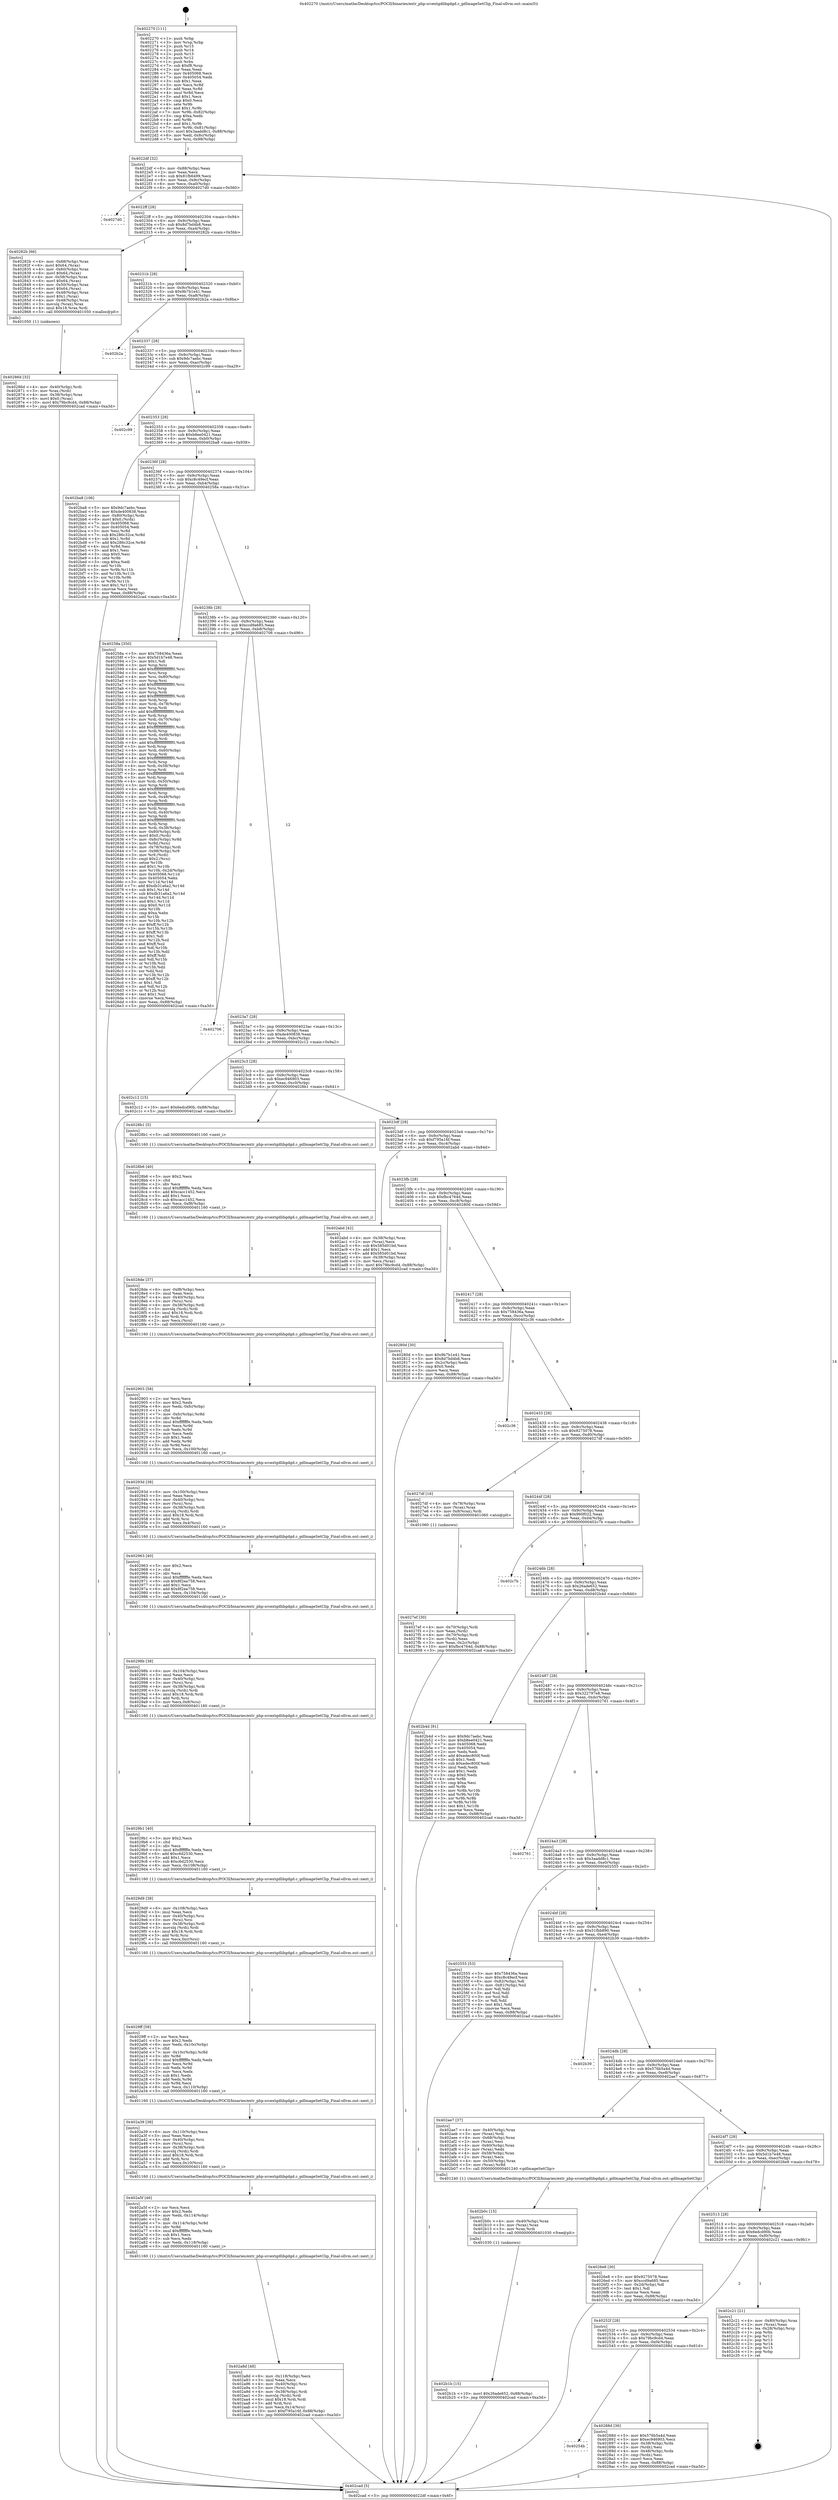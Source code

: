 digraph "0x402270" {
  label = "0x402270 (/mnt/c/Users/mathe/Desktop/tcc/POCII/binaries/extr_php-srcextgdlibgdgd.c_gdImageSetClip_Final-ollvm.out::main(0))"
  labelloc = "t"
  node[shape=record]

  Entry [label="",width=0.3,height=0.3,shape=circle,fillcolor=black,style=filled]
  "0x4022df" [label="{
     0x4022df [32]\l
     | [instrs]\l
     &nbsp;&nbsp;0x4022df \<+6\>: mov -0x88(%rbp),%eax\l
     &nbsp;&nbsp;0x4022e5 \<+2\>: mov %eax,%ecx\l
     &nbsp;&nbsp;0x4022e7 \<+6\>: sub $0x81fb6499,%ecx\l
     &nbsp;&nbsp;0x4022ed \<+6\>: mov %eax,-0x9c(%rbp)\l
     &nbsp;&nbsp;0x4022f3 \<+6\>: mov %ecx,-0xa0(%rbp)\l
     &nbsp;&nbsp;0x4022f9 \<+6\>: je 00000000004027d0 \<main+0x560\>\l
  }"]
  "0x4027d0" [label="{
     0x4027d0\l
  }", style=dashed]
  "0x4022ff" [label="{
     0x4022ff [28]\l
     | [instrs]\l
     &nbsp;&nbsp;0x4022ff \<+5\>: jmp 0000000000402304 \<main+0x94\>\l
     &nbsp;&nbsp;0x402304 \<+6\>: mov -0x9c(%rbp),%eax\l
     &nbsp;&nbsp;0x40230a \<+5\>: sub $0x8d7bd4b8,%eax\l
     &nbsp;&nbsp;0x40230f \<+6\>: mov %eax,-0xa4(%rbp)\l
     &nbsp;&nbsp;0x402315 \<+6\>: je 000000000040282b \<main+0x5bb\>\l
  }"]
  Exit [label="",width=0.3,height=0.3,shape=circle,fillcolor=black,style=filled,peripheries=2]
  "0x40282b" [label="{
     0x40282b [66]\l
     | [instrs]\l
     &nbsp;&nbsp;0x40282b \<+4\>: mov -0x68(%rbp),%rax\l
     &nbsp;&nbsp;0x40282f \<+6\>: movl $0x64,(%rax)\l
     &nbsp;&nbsp;0x402835 \<+4\>: mov -0x60(%rbp),%rax\l
     &nbsp;&nbsp;0x402839 \<+6\>: movl $0x64,(%rax)\l
     &nbsp;&nbsp;0x40283f \<+4\>: mov -0x58(%rbp),%rax\l
     &nbsp;&nbsp;0x402843 \<+6\>: movl $0x64,(%rax)\l
     &nbsp;&nbsp;0x402849 \<+4\>: mov -0x50(%rbp),%rax\l
     &nbsp;&nbsp;0x40284d \<+6\>: movl $0x64,(%rax)\l
     &nbsp;&nbsp;0x402853 \<+4\>: mov -0x48(%rbp),%rax\l
     &nbsp;&nbsp;0x402857 \<+6\>: movl $0x1,(%rax)\l
     &nbsp;&nbsp;0x40285d \<+4\>: mov -0x48(%rbp),%rax\l
     &nbsp;&nbsp;0x402861 \<+3\>: movslq (%rax),%rax\l
     &nbsp;&nbsp;0x402864 \<+4\>: imul $0x18,%rax,%rdi\l
     &nbsp;&nbsp;0x402868 \<+5\>: call 0000000000401050 \<malloc@plt\>\l
     | [calls]\l
     &nbsp;&nbsp;0x401050 \{1\} (unknown)\l
  }"]
  "0x40231b" [label="{
     0x40231b [28]\l
     | [instrs]\l
     &nbsp;&nbsp;0x40231b \<+5\>: jmp 0000000000402320 \<main+0xb0\>\l
     &nbsp;&nbsp;0x402320 \<+6\>: mov -0x9c(%rbp),%eax\l
     &nbsp;&nbsp;0x402326 \<+5\>: sub $0x9b7b1e41,%eax\l
     &nbsp;&nbsp;0x40232b \<+6\>: mov %eax,-0xa8(%rbp)\l
     &nbsp;&nbsp;0x402331 \<+6\>: je 0000000000402b2a \<main+0x8ba\>\l
  }"]
  "0x402b1b" [label="{
     0x402b1b [15]\l
     | [instrs]\l
     &nbsp;&nbsp;0x402b1b \<+10\>: movl $0x26ade652,-0x88(%rbp)\l
     &nbsp;&nbsp;0x402b25 \<+5\>: jmp 0000000000402cad \<main+0xa3d\>\l
  }"]
  "0x402b2a" [label="{
     0x402b2a\l
  }", style=dashed]
  "0x402337" [label="{
     0x402337 [28]\l
     | [instrs]\l
     &nbsp;&nbsp;0x402337 \<+5\>: jmp 000000000040233c \<main+0xcc\>\l
     &nbsp;&nbsp;0x40233c \<+6\>: mov -0x9c(%rbp),%eax\l
     &nbsp;&nbsp;0x402342 \<+5\>: sub $0x9dc7aebc,%eax\l
     &nbsp;&nbsp;0x402347 \<+6\>: mov %eax,-0xac(%rbp)\l
     &nbsp;&nbsp;0x40234d \<+6\>: je 0000000000402c99 \<main+0xa29\>\l
  }"]
  "0x402b0c" [label="{
     0x402b0c [15]\l
     | [instrs]\l
     &nbsp;&nbsp;0x402b0c \<+4\>: mov -0x40(%rbp),%rax\l
     &nbsp;&nbsp;0x402b10 \<+3\>: mov (%rax),%rax\l
     &nbsp;&nbsp;0x402b13 \<+3\>: mov %rax,%rdi\l
     &nbsp;&nbsp;0x402b16 \<+5\>: call 0000000000401030 \<free@plt\>\l
     | [calls]\l
     &nbsp;&nbsp;0x401030 \{1\} (unknown)\l
  }"]
  "0x402c99" [label="{
     0x402c99\l
  }", style=dashed]
  "0x402353" [label="{
     0x402353 [28]\l
     | [instrs]\l
     &nbsp;&nbsp;0x402353 \<+5\>: jmp 0000000000402358 \<main+0xe8\>\l
     &nbsp;&nbsp;0x402358 \<+6\>: mov -0x9c(%rbp),%eax\l
     &nbsp;&nbsp;0x40235e \<+5\>: sub $0xb8ee0421,%eax\l
     &nbsp;&nbsp;0x402363 \<+6\>: mov %eax,-0xb0(%rbp)\l
     &nbsp;&nbsp;0x402369 \<+6\>: je 0000000000402ba8 \<main+0x938\>\l
  }"]
  "0x402a8d" [label="{
     0x402a8d [48]\l
     | [instrs]\l
     &nbsp;&nbsp;0x402a8d \<+6\>: mov -0x118(%rbp),%ecx\l
     &nbsp;&nbsp;0x402a93 \<+3\>: imul %eax,%ecx\l
     &nbsp;&nbsp;0x402a96 \<+4\>: mov -0x40(%rbp),%rsi\l
     &nbsp;&nbsp;0x402a9a \<+3\>: mov (%rsi),%rsi\l
     &nbsp;&nbsp;0x402a9d \<+4\>: mov -0x38(%rbp),%rdi\l
     &nbsp;&nbsp;0x402aa1 \<+3\>: movslq (%rdi),%rdi\l
     &nbsp;&nbsp;0x402aa4 \<+4\>: imul $0x18,%rdi,%rdi\l
     &nbsp;&nbsp;0x402aa8 \<+3\>: add %rdi,%rsi\l
     &nbsp;&nbsp;0x402aab \<+3\>: mov %ecx,0x14(%rsi)\l
     &nbsp;&nbsp;0x402aae \<+10\>: movl $0xf795a16f,-0x88(%rbp)\l
     &nbsp;&nbsp;0x402ab8 \<+5\>: jmp 0000000000402cad \<main+0xa3d\>\l
  }"]
  "0x402ba8" [label="{
     0x402ba8 [106]\l
     | [instrs]\l
     &nbsp;&nbsp;0x402ba8 \<+5\>: mov $0x9dc7aebc,%eax\l
     &nbsp;&nbsp;0x402bad \<+5\>: mov $0xde400838,%ecx\l
     &nbsp;&nbsp;0x402bb2 \<+4\>: mov -0x80(%rbp),%rdx\l
     &nbsp;&nbsp;0x402bb6 \<+6\>: movl $0x0,(%rdx)\l
     &nbsp;&nbsp;0x402bbc \<+7\>: mov 0x405068,%esi\l
     &nbsp;&nbsp;0x402bc3 \<+7\>: mov 0x405054,%edi\l
     &nbsp;&nbsp;0x402bca \<+3\>: mov %esi,%r8d\l
     &nbsp;&nbsp;0x402bcd \<+7\>: sub $0x286c32ce,%r8d\l
     &nbsp;&nbsp;0x402bd4 \<+4\>: sub $0x1,%r8d\l
     &nbsp;&nbsp;0x402bd8 \<+7\>: add $0x286c32ce,%r8d\l
     &nbsp;&nbsp;0x402bdf \<+4\>: imul %r8d,%esi\l
     &nbsp;&nbsp;0x402be3 \<+3\>: and $0x1,%esi\l
     &nbsp;&nbsp;0x402be6 \<+3\>: cmp $0x0,%esi\l
     &nbsp;&nbsp;0x402be9 \<+4\>: sete %r9b\l
     &nbsp;&nbsp;0x402bed \<+3\>: cmp $0xa,%edi\l
     &nbsp;&nbsp;0x402bf0 \<+4\>: setl %r10b\l
     &nbsp;&nbsp;0x402bf4 \<+3\>: mov %r9b,%r11b\l
     &nbsp;&nbsp;0x402bf7 \<+3\>: and %r10b,%r11b\l
     &nbsp;&nbsp;0x402bfa \<+3\>: xor %r10b,%r9b\l
     &nbsp;&nbsp;0x402bfd \<+3\>: or %r9b,%r11b\l
     &nbsp;&nbsp;0x402c00 \<+4\>: test $0x1,%r11b\l
     &nbsp;&nbsp;0x402c04 \<+3\>: cmovne %ecx,%eax\l
     &nbsp;&nbsp;0x402c07 \<+6\>: mov %eax,-0x88(%rbp)\l
     &nbsp;&nbsp;0x402c0d \<+5\>: jmp 0000000000402cad \<main+0xa3d\>\l
  }"]
  "0x40236f" [label="{
     0x40236f [28]\l
     | [instrs]\l
     &nbsp;&nbsp;0x40236f \<+5\>: jmp 0000000000402374 \<main+0x104\>\l
     &nbsp;&nbsp;0x402374 \<+6\>: mov -0x9c(%rbp),%eax\l
     &nbsp;&nbsp;0x40237a \<+5\>: sub $0xc8c49ecf,%eax\l
     &nbsp;&nbsp;0x40237f \<+6\>: mov %eax,-0xb4(%rbp)\l
     &nbsp;&nbsp;0x402385 \<+6\>: je 000000000040258a \<main+0x31a\>\l
  }"]
  "0x402a5f" [label="{
     0x402a5f [46]\l
     | [instrs]\l
     &nbsp;&nbsp;0x402a5f \<+2\>: xor %ecx,%ecx\l
     &nbsp;&nbsp;0x402a61 \<+5\>: mov $0x2,%edx\l
     &nbsp;&nbsp;0x402a66 \<+6\>: mov %edx,-0x114(%rbp)\l
     &nbsp;&nbsp;0x402a6c \<+1\>: cltd\l
     &nbsp;&nbsp;0x402a6d \<+7\>: mov -0x114(%rbp),%r8d\l
     &nbsp;&nbsp;0x402a74 \<+3\>: idiv %r8d\l
     &nbsp;&nbsp;0x402a77 \<+6\>: imul $0xfffffffe,%edx,%edx\l
     &nbsp;&nbsp;0x402a7d \<+3\>: sub $0x1,%ecx\l
     &nbsp;&nbsp;0x402a80 \<+2\>: sub %ecx,%edx\l
     &nbsp;&nbsp;0x402a82 \<+6\>: mov %edx,-0x118(%rbp)\l
     &nbsp;&nbsp;0x402a88 \<+5\>: call 0000000000401160 \<next_i\>\l
     | [calls]\l
     &nbsp;&nbsp;0x401160 \{1\} (/mnt/c/Users/mathe/Desktop/tcc/POCII/binaries/extr_php-srcextgdlibgdgd.c_gdImageSetClip_Final-ollvm.out::next_i)\l
  }"]
  "0x40258a" [label="{
     0x40258a [350]\l
     | [instrs]\l
     &nbsp;&nbsp;0x40258a \<+5\>: mov $0x758436a,%eax\l
     &nbsp;&nbsp;0x40258f \<+5\>: mov $0x5d1b7e48,%ecx\l
     &nbsp;&nbsp;0x402594 \<+2\>: mov $0x1,%dl\l
     &nbsp;&nbsp;0x402596 \<+3\>: mov %rsp,%rsi\l
     &nbsp;&nbsp;0x402599 \<+4\>: add $0xfffffffffffffff0,%rsi\l
     &nbsp;&nbsp;0x40259d \<+3\>: mov %rsi,%rsp\l
     &nbsp;&nbsp;0x4025a0 \<+4\>: mov %rsi,-0x80(%rbp)\l
     &nbsp;&nbsp;0x4025a4 \<+3\>: mov %rsp,%rsi\l
     &nbsp;&nbsp;0x4025a7 \<+4\>: add $0xfffffffffffffff0,%rsi\l
     &nbsp;&nbsp;0x4025ab \<+3\>: mov %rsi,%rsp\l
     &nbsp;&nbsp;0x4025ae \<+3\>: mov %rsp,%rdi\l
     &nbsp;&nbsp;0x4025b1 \<+4\>: add $0xfffffffffffffff0,%rdi\l
     &nbsp;&nbsp;0x4025b5 \<+3\>: mov %rdi,%rsp\l
     &nbsp;&nbsp;0x4025b8 \<+4\>: mov %rdi,-0x78(%rbp)\l
     &nbsp;&nbsp;0x4025bc \<+3\>: mov %rsp,%rdi\l
     &nbsp;&nbsp;0x4025bf \<+4\>: add $0xfffffffffffffff0,%rdi\l
     &nbsp;&nbsp;0x4025c3 \<+3\>: mov %rdi,%rsp\l
     &nbsp;&nbsp;0x4025c6 \<+4\>: mov %rdi,-0x70(%rbp)\l
     &nbsp;&nbsp;0x4025ca \<+3\>: mov %rsp,%rdi\l
     &nbsp;&nbsp;0x4025cd \<+4\>: add $0xfffffffffffffff0,%rdi\l
     &nbsp;&nbsp;0x4025d1 \<+3\>: mov %rdi,%rsp\l
     &nbsp;&nbsp;0x4025d4 \<+4\>: mov %rdi,-0x68(%rbp)\l
     &nbsp;&nbsp;0x4025d8 \<+3\>: mov %rsp,%rdi\l
     &nbsp;&nbsp;0x4025db \<+4\>: add $0xfffffffffffffff0,%rdi\l
     &nbsp;&nbsp;0x4025df \<+3\>: mov %rdi,%rsp\l
     &nbsp;&nbsp;0x4025e2 \<+4\>: mov %rdi,-0x60(%rbp)\l
     &nbsp;&nbsp;0x4025e6 \<+3\>: mov %rsp,%rdi\l
     &nbsp;&nbsp;0x4025e9 \<+4\>: add $0xfffffffffffffff0,%rdi\l
     &nbsp;&nbsp;0x4025ed \<+3\>: mov %rdi,%rsp\l
     &nbsp;&nbsp;0x4025f0 \<+4\>: mov %rdi,-0x58(%rbp)\l
     &nbsp;&nbsp;0x4025f4 \<+3\>: mov %rsp,%rdi\l
     &nbsp;&nbsp;0x4025f7 \<+4\>: add $0xfffffffffffffff0,%rdi\l
     &nbsp;&nbsp;0x4025fb \<+3\>: mov %rdi,%rsp\l
     &nbsp;&nbsp;0x4025fe \<+4\>: mov %rdi,-0x50(%rbp)\l
     &nbsp;&nbsp;0x402602 \<+3\>: mov %rsp,%rdi\l
     &nbsp;&nbsp;0x402605 \<+4\>: add $0xfffffffffffffff0,%rdi\l
     &nbsp;&nbsp;0x402609 \<+3\>: mov %rdi,%rsp\l
     &nbsp;&nbsp;0x40260c \<+4\>: mov %rdi,-0x48(%rbp)\l
     &nbsp;&nbsp;0x402610 \<+3\>: mov %rsp,%rdi\l
     &nbsp;&nbsp;0x402613 \<+4\>: add $0xfffffffffffffff0,%rdi\l
     &nbsp;&nbsp;0x402617 \<+3\>: mov %rdi,%rsp\l
     &nbsp;&nbsp;0x40261a \<+4\>: mov %rdi,-0x40(%rbp)\l
     &nbsp;&nbsp;0x40261e \<+3\>: mov %rsp,%rdi\l
     &nbsp;&nbsp;0x402621 \<+4\>: add $0xfffffffffffffff0,%rdi\l
     &nbsp;&nbsp;0x402625 \<+3\>: mov %rdi,%rsp\l
     &nbsp;&nbsp;0x402628 \<+4\>: mov %rdi,-0x38(%rbp)\l
     &nbsp;&nbsp;0x40262c \<+4\>: mov -0x80(%rbp),%rdi\l
     &nbsp;&nbsp;0x402630 \<+6\>: movl $0x0,(%rdi)\l
     &nbsp;&nbsp;0x402636 \<+7\>: mov -0x8c(%rbp),%r8d\l
     &nbsp;&nbsp;0x40263d \<+3\>: mov %r8d,(%rsi)\l
     &nbsp;&nbsp;0x402640 \<+4\>: mov -0x78(%rbp),%rdi\l
     &nbsp;&nbsp;0x402644 \<+7\>: mov -0x98(%rbp),%r9\l
     &nbsp;&nbsp;0x40264b \<+3\>: mov %r9,(%rdi)\l
     &nbsp;&nbsp;0x40264e \<+3\>: cmpl $0x2,(%rsi)\l
     &nbsp;&nbsp;0x402651 \<+4\>: setne %r10b\l
     &nbsp;&nbsp;0x402655 \<+4\>: and $0x1,%r10b\l
     &nbsp;&nbsp;0x402659 \<+4\>: mov %r10b,-0x2d(%rbp)\l
     &nbsp;&nbsp;0x40265d \<+8\>: mov 0x405068,%r11d\l
     &nbsp;&nbsp;0x402665 \<+7\>: mov 0x405054,%ebx\l
     &nbsp;&nbsp;0x40266c \<+3\>: mov %r11d,%r14d\l
     &nbsp;&nbsp;0x40266f \<+7\>: add $0xdb31a6a2,%r14d\l
     &nbsp;&nbsp;0x402676 \<+4\>: sub $0x1,%r14d\l
     &nbsp;&nbsp;0x40267a \<+7\>: sub $0xdb31a6a2,%r14d\l
     &nbsp;&nbsp;0x402681 \<+4\>: imul %r14d,%r11d\l
     &nbsp;&nbsp;0x402685 \<+4\>: and $0x1,%r11d\l
     &nbsp;&nbsp;0x402689 \<+4\>: cmp $0x0,%r11d\l
     &nbsp;&nbsp;0x40268d \<+4\>: sete %r10b\l
     &nbsp;&nbsp;0x402691 \<+3\>: cmp $0xa,%ebx\l
     &nbsp;&nbsp;0x402694 \<+4\>: setl %r15b\l
     &nbsp;&nbsp;0x402698 \<+3\>: mov %r10b,%r12b\l
     &nbsp;&nbsp;0x40269b \<+4\>: xor $0xff,%r12b\l
     &nbsp;&nbsp;0x40269f \<+3\>: mov %r15b,%r13b\l
     &nbsp;&nbsp;0x4026a2 \<+4\>: xor $0xff,%r13b\l
     &nbsp;&nbsp;0x4026a6 \<+3\>: xor $0x1,%dl\l
     &nbsp;&nbsp;0x4026a9 \<+3\>: mov %r12b,%sil\l
     &nbsp;&nbsp;0x4026ac \<+4\>: and $0xff,%sil\l
     &nbsp;&nbsp;0x4026b0 \<+3\>: and %dl,%r10b\l
     &nbsp;&nbsp;0x4026b3 \<+3\>: mov %r13b,%dil\l
     &nbsp;&nbsp;0x4026b6 \<+4\>: and $0xff,%dil\l
     &nbsp;&nbsp;0x4026ba \<+3\>: and %dl,%r15b\l
     &nbsp;&nbsp;0x4026bd \<+3\>: or %r10b,%sil\l
     &nbsp;&nbsp;0x4026c0 \<+3\>: or %r15b,%dil\l
     &nbsp;&nbsp;0x4026c3 \<+3\>: xor %dil,%sil\l
     &nbsp;&nbsp;0x4026c6 \<+3\>: or %r13b,%r12b\l
     &nbsp;&nbsp;0x4026c9 \<+4\>: xor $0xff,%r12b\l
     &nbsp;&nbsp;0x4026cd \<+3\>: or $0x1,%dl\l
     &nbsp;&nbsp;0x4026d0 \<+3\>: and %dl,%r12b\l
     &nbsp;&nbsp;0x4026d3 \<+3\>: or %r12b,%sil\l
     &nbsp;&nbsp;0x4026d6 \<+4\>: test $0x1,%sil\l
     &nbsp;&nbsp;0x4026da \<+3\>: cmovne %ecx,%eax\l
     &nbsp;&nbsp;0x4026dd \<+6\>: mov %eax,-0x88(%rbp)\l
     &nbsp;&nbsp;0x4026e3 \<+5\>: jmp 0000000000402cad \<main+0xa3d\>\l
  }"]
  "0x40238b" [label="{
     0x40238b [28]\l
     | [instrs]\l
     &nbsp;&nbsp;0x40238b \<+5\>: jmp 0000000000402390 \<main+0x120\>\l
     &nbsp;&nbsp;0x402390 \<+6\>: mov -0x9c(%rbp),%eax\l
     &nbsp;&nbsp;0x402396 \<+5\>: sub $0xccd9a685,%eax\l
     &nbsp;&nbsp;0x40239b \<+6\>: mov %eax,-0xb8(%rbp)\l
     &nbsp;&nbsp;0x4023a1 \<+6\>: je 0000000000402706 \<main+0x496\>\l
  }"]
  "0x402a39" [label="{
     0x402a39 [38]\l
     | [instrs]\l
     &nbsp;&nbsp;0x402a39 \<+6\>: mov -0x110(%rbp),%ecx\l
     &nbsp;&nbsp;0x402a3f \<+3\>: imul %eax,%ecx\l
     &nbsp;&nbsp;0x402a42 \<+4\>: mov -0x40(%rbp),%rsi\l
     &nbsp;&nbsp;0x402a46 \<+3\>: mov (%rsi),%rsi\l
     &nbsp;&nbsp;0x402a49 \<+4\>: mov -0x38(%rbp),%rdi\l
     &nbsp;&nbsp;0x402a4d \<+3\>: movslq (%rdi),%rdi\l
     &nbsp;&nbsp;0x402a50 \<+4\>: imul $0x18,%rdi,%rdi\l
     &nbsp;&nbsp;0x402a54 \<+3\>: add %rdi,%rsi\l
     &nbsp;&nbsp;0x402a57 \<+3\>: mov %ecx,0x10(%rsi)\l
     &nbsp;&nbsp;0x402a5a \<+5\>: call 0000000000401160 \<next_i\>\l
     | [calls]\l
     &nbsp;&nbsp;0x401160 \{1\} (/mnt/c/Users/mathe/Desktop/tcc/POCII/binaries/extr_php-srcextgdlibgdgd.c_gdImageSetClip_Final-ollvm.out::next_i)\l
  }"]
  "0x402706" [label="{
     0x402706\l
  }", style=dashed]
  "0x4023a7" [label="{
     0x4023a7 [28]\l
     | [instrs]\l
     &nbsp;&nbsp;0x4023a7 \<+5\>: jmp 00000000004023ac \<main+0x13c\>\l
     &nbsp;&nbsp;0x4023ac \<+6\>: mov -0x9c(%rbp),%eax\l
     &nbsp;&nbsp;0x4023b2 \<+5\>: sub $0xde400838,%eax\l
     &nbsp;&nbsp;0x4023b7 \<+6\>: mov %eax,-0xbc(%rbp)\l
     &nbsp;&nbsp;0x4023bd \<+6\>: je 0000000000402c12 \<main+0x9a2\>\l
  }"]
  "0x4029ff" [label="{
     0x4029ff [58]\l
     | [instrs]\l
     &nbsp;&nbsp;0x4029ff \<+2\>: xor %ecx,%ecx\l
     &nbsp;&nbsp;0x402a01 \<+5\>: mov $0x2,%edx\l
     &nbsp;&nbsp;0x402a06 \<+6\>: mov %edx,-0x10c(%rbp)\l
     &nbsp;&nbsp;0x402a0c \<+1\>: cltd\l
     &nbsp;&nbsp;0x402a0d \<+7\>: mov -0x10c(%rbp),%r8d\l
     &nbsp;&nbsp;0x402a14 \<+3\>: idiv %r8d\l
     &nbsp;&nbsp;0x402a17 \<+6\>: imul $0xfffffffe,%edx,%edx\l
     &nbsp;&nbsp;0x402a1d \<+3\>: mov %ecx,%r9d\l
     &nbsp;&nbsp;0x402a20 \<+3\>: sub %edx,%r9d\l
     &nbsp;&nbsp;0x402a23 \<+2\>: mov %ecx,%edx\l
     &nbsp;&nbsp;0x402a25 \<+3\>: sub $0x1,%edx\l
     &nbsp;&nbsp;0x402a28 \<+3\>: add %edx,%r9d\l
     &nbsp;&nbsp;0x402a2b \<+3\>: sub %r9d,%ecx\l
     &nbsp;&nbsp;0x402a2e \<+6\>: mov %ecx,-0x110(%rbp)\l
     &nbsp;&nbsp;0x402a34 \<+5\>: call 0000000000401160 \<next_i\>\l
     | [calls]\l
     &nbsp;&nbsp;0x401160 \{1\} (/mnt/c/Users/mathe/Desktop/tcc/POCII/binaries/extr_php-srcextgdlibgdgd.c_gdImageSetClip_Final-ollvm.out::next_i)\l
  }"]
  "0x402c12" [label="{
     0x402c12 [15]\l
     | [instrs]\l
     &nbsp;&nbsp;0x402c12 \<+10\>: movl $0x6edcd90b,-0x88(%rbp)\l
     &nbsp;&nbsp;0x402c1c \<+5\>: jmp 0000000000402cad \<main+0xa3d\>\l
  }"]
  "0x4023c3" [label="{
     0x4023c3 [28]\l
     | [instrs]\l
     &nbsp;&nbsp;0x4023c3 \<+5\>: jmp 00000000004023c8 \<main+0x158\>\l
     &nbsp;&nbsp;0x4023c8 \<+6\>: mov -0x9c(%rbp),%eax\l
     &nbsp;&nbsp;0x4023ce \<+5\>: sub $0xec946903,%eax\l
     &nbsp;&nbsp;0x4023d3 \<+6\>: mov %eax,-0xc0(%rbp)\l
     &nbsp;&nbsp;0x4023d9 \<+6\>: je 00000000004028b1 \<main+0x641\>\l
  }"]
  "0x4029d9" [label="{
     0x4029d9 [38]\l
     | [instrs]\l
     &nbsp;&nbsp;0x4029d9 \<+6\>: mov -0x108(%rbp),%ecx\l
     &nbsp;&nbsp;0x4029df \<+3\>: imul %eax,%ecx\l
     &nbsp;&nbsp;0x4029e2 \<+4\>: mov -0x40(%rbp),%rsi\l
     &nbsp;&nbsp;0x4029e6 \<+3\>: mov (%rsi),%rsi\l
     &nbsp;&nbsp;0x4029e9 \<+4\>: mov -0x38(%rbp),%rdi\l
     &nbsp;&nbsp;0x4029ed \<+3\>: movslq (%rdi),%rdi\l
     &nbsp;&nbsp;0x4029f0 \<+4\>: imul $0x18,%rdi,%rdi\l
     &nbsp;&nbsp;0x4029f4 \<+3\>: add %rdi,%rsi\l
     &nbsp;&nbsp;0x4029f7 \<+3\>: mov %ecx,0xc(%rsi)\l
     &nbsp;&nbsp;0x4029fa \<+5\>: call 0000000000401160 \<next_i\>\l
     | [calls]\l
     &nbsp;&nbsp;0x401160 \{1\} (/mnt/c/Users/mathe/Desktop/tcc/POCII/binaries/extr_php-srcextgdlibgdgd.c_gdImageSetClip_Final-ollvm.out::next_i)\l
  }"]
  "0x4028b1" [label="{
     0x4028b1 [5]\l
     | [instrs]\l
     &nbsp;&nbsp;0x4028b1 \<+5\>: call 0000000000401160 \<next_i\>\l
     | [calls]\l
     &nbsp;&nbsp;0x401160 \{1\} (/mnt/c/Users/mathe/Desktop/tcc/POCII/binaries/extr_php-srcextgdlibgdgd.c_gdImageSetClip_Final-ollvm.out::next_i)\l
  }"]
  "0x4023df" [label="{
     0x4023df [28]\l
     | [instrs]\l
     &nbsp;&nbsp;0x4023df \<+5\>: jmp 00000000004023e4 \<main+0x174\>\l
     &nbsp;&nbsp;0x4023e4 \<+6\>: mov -0x9c(%rbp),%eax\l
     &nbsp;&nbsp;0x4023ea \<+5\>: sub $0xf795a16f,%eax\l
     &nbsp;&nbsp;0x4023ef \<+6\>: mov %eax,-0xc4(%rbp)\l
     &nbsp;&nbsp;0x4023f5 \<+6\>: je 0000000000402abd \<main+0x84d\>\l
  }"]
  "0x4029b1" [label="{
     0x4029b1 [40]\l
     | [instrs]\l
     &nbsp;&nbsp;0x4029b1 \<+5\>: mov $0x2,%ecx\l
     &nbsp;&nbsp;0x4029b6 \<+1\>: cltd\l
     &nbsp;&nbsp;0x4029b7 \<+2\>: idiv %ecx\l
     &nbsp;&nbsp;0x4029b9 \<+6\>: imul $0xfffffffe,%edx,%ecx\l
     &nbsp;&nbsp;0x4029bf \<+6\>: add $0xc6d2530,%ecx\l
     &nbsp;&nbsp;0x4029c5 \<+3\>: add $0x1,%ecx\l
     &nbsp;&nbsp;0x4029c8 \<+6\>: sub $0xc6d2530,%ecx\l
     &nbsp;&nbsp;0x4029ce \<+6\>: mov %ecx,-0x108(%rbp)\l
     &nbsp;&nbsp;0x4029d4 \<+5\>: call 0000000000401160 \<next_i\>\l
     | [calls]\l
     &nbsp;&nbsp;0x401160 \{1\} (/mnt/c/Users/mathe/Desktop/tcc/POCII/binaries/extr_php-srcextgdlibgdgd.c_gdImageSetClip_Final-ollvm.out::next_i)\l
  }"]
  "0x402abd" [label="{
     0x402abd [42]\l
     | [instrs]\l
     &nbsp;&nbsp;0x402abd \<+4\>: mov -0x38(%rbp),%rax\l
     &nbsp;&nbsp;0x402ac1 \<+2\>: mov (%rax),%ecx\l
     &nbsp;&nbsp;0x402ac3 \<+6\>: sub $0x585d01bd,%ecx\l
     &nbsp;&nbsp;0x402ac9 \<+3\>: add $0x1,%ecx\l
     &nbsp;&nbsp;0x402acc \<+6\>: add $0x585d01bd,%ecx\l
     &nbsp;&nbsp;0x402ad2 \<+4\>: mov -0x38(%rbp),%rax\l
     &nbsp;&nbsp;0x402ad6 \<+2\>: mov %ecx,(%rax)\l
     &nbsp;&nbsp;0x402ad8 \<+10\>: movl $0x79bc9cd4,-0x88(%rbp)\l
     &nbsp;&nbsp;0x402ae2 \<+5\>: jmp 0000000000402cad \<main+0xa3d\>\l
  }"]
  "0x4023fb" [label="{
     0x4023fb [28]\l
     | [instrs]\l
     &nbsp;&nbsp;0x4023fb \<+5\>: jmp 0000000000402400 \<main+0x190\>\l
     &nbsp;&nbsp;0x402400 \<+6\>: mov -0x9c(%rbp),%eax\l
     &nbsp;&nbsp;0x402406 \<+5\>: sub $0xfbc4764d,%eax\l
     &nbsp;&nbsp;0x40240b \<+6\>: mov %eax,-0xc8(%rbp)\l
     &nbsp;&nbsp;0x402411 \<+6\>: je 000000000040280d \<main+0x59d\>\l
  }"]
  "0x40298b" [label="{
     0x40298b [38]\l
     | [instrs]\l
     &nbsp;&nbsp;0x40298b \<+6\>: mov -0x104(%rbp),%ecx\l
     &nbsp;&nbsp;0x402991 \<+3\>: imul %eax,%ecx\l
     &nbsp;&nbsp;0x402994 \<+4\>: mov -0x40(%rbp),%rsi\l
     &nbsp;&nbsp;0x402998 \<+3\>: mov (%rsi),%rsi\l
     &nbsp;&nbsp;0x40299b \<+4\>: mov -0x38(%rbp),%rdi\l
     &nbsp;&nbsp;0x40299f \<+3\>: movslq (%rdi),%rdi\l
     &nbsp;&nbsp;0x4029a2 \<+4\>: imul $0x18,%rdi,%rdi\l
     &nbsp;&nbsp;0x4029a6 \<+3\>: add %rdi,%rsi\l
     &nbsp;&nbsp;0x4029a9 \<+3\>: mov %ecx,0x8(%rsi)\l
     &nbsp;&nbsp;0x4029ac \<+5\>: call 0000000000401160 \<next_i\>\l
     | [calls]\l
     &nbsp;&nbsp;0x401160 \{1\} (/mnt/c/Users/mathe/Desktop/tcc/POCII/binaries/extr_php-srcextgdlibgdgd.c_gdImageSetClip_Final-ollvm.out::next_i)\l
  }"]
  "0x40280d" [label="{
     0x40280d [30]\l
     | [instrs]\l
     &nbsp;&nbsp;0x40280d \<+5\>: mov $0x9b7b1e41,%eax\l
     &nbsp;&nbsp;0x402812 \<+5\>: mov $0x8d7bd4b8,%ecx\l
     &nbsp;&nbsp;0x402817 \<+3\>: mov -0x2c(%rbp),%edx\l
     &nbsp;&nbsp;0x40281a \<+3\>: cmp $0x0,%edx\l
     &nbsp;&nbsp;0x40281d \<+3\>: cmove %ecx,%eax\l
     &nbsp;&nbsp;0x402820 \<+6\>: mov %eax,-0x88(%rbp)\l
     &nbsp;&nbsp;0x402826 \<+5\>: jmp 0000000000402cad \<main+0xa3d\>\l
  }"]
  "0x402417" [label="{
     0x402417 [28]\l
     | [instrs]\l
     &nbsp;&nbsp;0x402417 \<+5\>: jmp 000000000040241c \<main+0x1ac\>\l
     &nbsp;&nbsp;0x40241c \<+6\>: mov -0x9c(%rbp),%eax\l
     &nbsp;&nbsp;0x402422 \<+5\>: sub $0x758436a,%eax\l
     &nbsp;&nbsp;0x402427 \<+6\>: mov %eax,-0xcc(%rbp)\l
     &nbsp;&nbsp;0x40242d \<+6\>: je 0000000000402c36 \<main+0x9c6\>\l
  }"]
  "0x402963" [label="{
     0x402963 [40]\l
     | [instrs]\l
     &nbsp;&nbsp;0x402963 \<+5\>: mov $0x2,%ecx\l
     &nbsp;&nbsp;0x402968 \<+1\>: cltd\l
     &nbsp;&nbsp;0x402969 \<+2\>: idiv %ecx\l
     &nbsp;&nbsp;0x40296b \<+6\>: imul $0xfffffffe,%edx,%ecx\l
     &nbsp;&nbsp;0x402971 \<+6\>: sub $0x8f2ea758,%ecx\l
     &nbsp;&nbsp;0x402977 \<+3\>: add $0x1,%ecx\l
     &nbsp;&nbsp;0x40297a \<+6\>: add $0x8f2ea758,%ecx\l
     &nbsp;&nbsp;0x402980 \<+6\>: mov %ecx,-0x104(%rbp)\l
     &nbsp;&nbsp;0x402986 \<+5\>: call 0000000000401160 \<next_i\>\l
     | [calls]\l
     &nbsp;&nbsp;0x401160 \{1\} (/mnt/c/Users/mathe/Desktop/tcc/POCII/binaries/extr_php-srcextgdlibgdgd.c_gdImageSetClip_Final-ollvm.out::next_i)\l
  }"]
  "0x402c36" [label="{
     0x402c36\l
  }", style=dashed]
  "0x402433" [label="{
     0x402433 [28]\l
     | [instrs]\l
     &nbsp;&nbsp;0x402433 \<+5\>: jmp 0000000000402438 \<main+0x1c8\>\l
     &nbsp;&nbsp;0x402438 \<+6\>: mov -0x9c(%rbp),%eax\l
     &nbsp;&nbsp;0x40243e \<+5\>: sub $0x9275078,%eax\l
     &nbsp;&nbsp;0x402443 \<+6\>: mov %eax,-0xd0(%rbp)\l
     &nbsp;&nbsp;0x402449 \<+6\>: je 00000000004027df \<main+0x56f\>\l
  }"]
  "0x40293d" [label="{
     0x40293d [38]\l
     | [instrs]\l
     &nbsp;&nbsp;0x40293d \<+6\>: mov -0x100(%rbp),%ecx\l
     &nbsp;&nbsp;0x402943 \<+3\>: imul %eax,%ecx\l
     &nbsp;&nbsp;0x402946 \<+4\>: mov -0x40(%rbp),%rsi\l
     &nbsp;&nbsp;0x40294a \<+3\>: mov (%rsi),%rsi\l
     &nbsp;&nbsp;0x40294d \<+4\>: mov -0x38(%rbp),%rdi\l
     &nbsp;&nbsp;0x402951 \<+3\>: movslq (%rdi),%rdi\l
     &nbsp;&nbsp;0x402954 \<+4\>: imul $0x18,%rdi,%rdi\l
     &nbsp;&nbsp;0x402958 \<+3\>: add %rdi,%rsi\l
     &nbsp;&nbsp;0x40295b \<+3\>: mov %ecx,0x4(%rsi)\l
     &nbsp;&nbsp;0x40295e \<+5\>: call 0000000000401160 \<next_i\>\l
     | [calls]\l
     &nbsp;&nbsp;0x401160 \{1\} (/mnt/c/Users/mathe/Desktop/tcc/POCII/binaries/extr_php-srcextgdlibgdgd.c_gdImageSetClip_Final-ollvm.out::next_i)\l
  }"]
  "0x4027df" [label="{
     0x4027df [16]\l
     | [instrs]\l
     &nbsp;&nbsp;0x4027df \<+4\>: mov -0x78(%rbp),%rax\l
     &nbsp;&nbsp;0x4027e3 \<+3\>: mov (%rax),%rax\l
     &nbsp;&nbsp;0x4027e6 \<+4\>: mov 0x8(%rax),%rdi\l
     &nbsp;&nbsp;0x4027ea \<+5\>: call 0000000000401060 \<atoi@plt\>\l
     | [calls]\l
     &nbsp;&nbsp;0x401060 \{1\} (unknown)\l
  }"]
  "0x40244f" [label="{
     0x40244f [28]\l
     | [instrs]\l
     &nbsp;&nbsp;0x40244f \<+5\>: jmp 0000000000402454 \<main+0x1e4\>\l
     &nbsp;&nbsp;0x402454 \<+6\>: mov -0x9c(%rbp),%eax\l
     &nbsp;&nbsp;0x40245a \<+5\>: sub $0x960f022,%eax\l
     &nbsp;&nbsp;0x40245f \<+6\>: mov %eax,-0xd4(%rbp)\l
     &nbsp;&nbsp;0x402465 \<+6\>: je 0000000000402c7b \<main+0xa0b\>\l
  }"]
  "0x402903" [label="{
     0x402903 [58]\l
     | [instrs]\l
     &nbsp;&nbsp;0x402903 \<+2\>: xor %ecx,%ecx\l
     &nbsp;&nbsp;0x402905 \<+5\>: mov $0x2,%edx\l
     &nbsp;&nbsp;0x40290a \<+6\>: mov %edx,-0xfc(%rbp)\l
     &nbsp;&nbsp;0x402910 \<+1\>: cltd\l
     &nbsp;&nbsp;0x402911 \<+7\>: mov -0xfc(%rbp),%r8d\l
     &nbsp;&nbsp;0x402918 \<+3\>: idiv %r8d\l
     &nbsp;&nbsp;0x40291b \<+6\>: imul $0xfffffffe,%edx,%edx\l
     &nbsp;&nbsp;0x402921 \<+3\>: mov %ecx,%r9d\l
     &nbsp;&nbsp;0x402924 \<+3\>: sub %edx,%r9d\l
     &nbsp;&nbsp;0x402927 \<+2\>: mov %ecx,%edx\l
     &nbsp;&nbsp;0x402929 \<+3\>: sub $0x1,%edx\l
     &nbsp;&nbsp;0x40292c \<+3\>: add %edx,%r9d\l
     &nbsp;&nbsp;0x40292f \<+3\>: sub %r9d,%ecx\l
     &nbsp;&nbsp;0x402932 \<+6\>: mov %ecx,-0x100(%rbp)\l
     &nbsp;&nbsp;0x402938 \<+5\>: call 0000000000401160 \<next_i\>\l
     | [calls]\l
     &nbsp;&nbsp;0x401160 \{1\} (/mnt/c/Users/mathe/Desktop/tcc/POCII/binaries/extr_php-srcextgdlibgdgd.c_gdImageSetClip_Final-ollvm.out::next_i)\l
  }"]
  "0x402c7b" [label="{
     0x402c7b\l
  }", style=dashed]
  "0x40246b" [label="{
     0x40246b [28]\l
     | [instrs]\l
     &nbsp;&nbsp;0x40246b \<+5\>: jmp 0000000000402470 \<main+0x200\>\l
     &nbsp;&nbsp;0x402470 \<+6\>: mov -0x9c(%rbp),%eax\l
     &nbsp;&nbsp;0x402476 \<+5\>: sub $0x26ade652,%eax\l
     &nbsp;&nbsp;0x40247b \<+6\>: mov %eax,-0xd8(%rbp)\l
     &nbsp;&nbsp;0x402481 \<+6\>: je 0000000000402b4d \<main+0x8dd\>\l
  }"]
  "0x4028de" [label="{
     0x4028de [37]\l
     | [instrs]\l
     &nbsp;&nbsp;0x4028de \<+6\>: mov -0xf8(%rbp),%ecx\l
     &nbsp;&nbsp;0x4028e4 \<+3\>: imul %eax,%ecx\l
     &nbsp;&nbsp;0x4028e7 \<+4\>: mov -0x40(%rbp),%rsi\l
     &nbsp;&nbsp;0x4028eb \<+3\>: mov (%rsi),%rsi\l
     &nbsp;&nbsp;0x4028ee \<+4\>: mov -0x38(%rbp),%rdi\l
     &nbsp;&nbsp;0x4028f2 \<+3\>: movslq (%rdi),%rdi\l
     &nbsp;&nbsp;0x4028f5 \<+4\>: imul $0x18,%rdi,%rdi\l
     &nbsp;&nbsp;0x4028f9 \<+3\>: add %rdi,%rsi\l
     &nbsp;&nbsp;0x4028fc \<+2\>: mov %ecx,(%rsi)\l
     &nbsp;&nbsp;0x4028fe \<+5\>: call 0000000000401160 \<next_i\>\l
     | [calls]\l
     &nbsp;&nbsp;0x401160 \{1\} (/mnt/c/Users/mathe/Desktop/tcc/POCII/binaries/extr_php-srcextgdlibgdgd.c_gdImageSetClip_Final-ollvm.out::next_i)\l
  }"]
  "0x402b4d" [label="{
     0x402b4d [91]\l
     | [instrs]\l
     &nbsp;&nbsp;0x402b4d \<+5\>: mov $0x9dc7aebc,%eax\l
     &nbsp;&nbsp;0x402b52 \<+5\>: mov $0xb8ee0421,%ecx\l
     &nbsp;&nbsp;0x402b57 \<+7\>: mov 0x405068,%edx\l
     &nbsp;&nbsp;0x402b5e \<+7\>: mov 0x405054,%esi\l
     &nbsp;&nbsp;0x402b65 \<+2\>: mov %edx,%edi\l
     &nbsp;&nbsp;0x402b67 \<+6\>: add $0xedec800f,%edi\l
     &nbsp;&nbsp;0x402b6d \<+3\>: sub $0x1,%edi\l
     &nbsp;&nbsp;0x402b70 \<+6\>: sub $0xedec800f,%edi\l
     &nbsp;&nbsp;0x402b76 \<+3\>: imul %edi,%edx\l
     &nbsp;&nbsp;0x402b79 \<+3\>: and $0x1,%edx\l
     &nbsp;&nbsp;0x402b7c \<+3\>: cmp $0x0,%edx\l
     &nbsp;&nbsp;0x402b7f \<+4\>: sete %r8b\l
     &nbsp;&nbsp;0x402b83 \<+3\>: cmp $0xa,%esi\l
     &nbsp;&nbsp;0x402b86 \<+4\>: setl %r9b\l
     &nbsp;&nbsp;0x402b8a \<+3\>: mov %r8b,%r10b\l
     &nbsp;&nbsp;0x402b8d \<+3\>: and %r9b,%r10b\l
     &nbsp;&nbsp;0x402b90 \<+3\>: xor %r9b,%r8b\l
     &nbsp;&nbsp;0x402b93 \<+3\>: or %r8b,%r10b\l
     &nbsp;&nbsp;0x402b96 \<+4\>: test $0x1,%r10b\l
     &nbsp;&nbsp;0x402b9a \<+3\>: cmovne %ecx,%eax\l
     &nbsp;&nbsp;0x402b9d \<+6\>: mov %eax,-0x88(%rbp)\l
     &nbsp;&nbsp;0x402ba3 \<+5\>: jmp 0000000000402cad \<main+0xa3d\>\l
  }"]
  "0x402487" [label="{
     0x402487 [28]\l
     | [instrs]\l
     &nbsp;&nbsp;0x402487 \<+5\>: jmp 000000000040248c \<main+0x21c\>\l
     &nbsp;&nbsp;0x40248c \<+6\>: mov -0x9c(%rbp),%eax\l
     &nbsp;&nbsp;0x402492 \<+5\>: sub $0x322797e8,%eax\l
     &nbsp;&nbsp;0x402497 \<+6\>: mov %eax,-0xdc(%rbp)\l
     &nbsp;&nbsp;0x40249d \<+6\>: je 0000000000402761 \<main+0x4f1\>\l
  }"]
  "0x4028b6" [label="{
     0x4028b6 [40]\l
     | [instrs]\l
     &nbsp;&nbsp;0x4028b6 \<+5\>: mov $0x2,%ecx\l
     &nbsp;&nbsp;0x4028bb \<+1\>: cltd\l
     &nbsp;&nbsp;0x4028bc \<+2\>: idiv %ecx\l
     &nbsp;&nbsp;0x4028be \<+6\>: imul $0xfffffffe,%edx,%ecx\l
     &nbsp;&nbsp;0x4028c4 \<+6\>: add $0xcacc1452,%ecx\l
     &nbsp;&nbsp;0x4028ca \<+3\>: add $0x1,%ecx\l
     &nbsp;&nbsp;0x4028cd \<+6\>: sub $0xcacc1452,%ecx\l
     &nbsp;&nbsp;0x4028d3 \<+6\>: mov %ecx,-0xf8(%rbp)\l
     &nbsp;&nbsp;0x4028d9 \<+5\>: call 0000000000401160 \<next_i\>\l
     | [calls]\l
     &nbsp;&nbsp;0x401160 \{1\} (/mnt/c/Users/mathe/Desktop/tcc/POCII/binaries/extr_php-srcextgdlibgdgd.c_gdImageSetClip_Final-ollvm.out::next_i)\l
  }"]
  "0x402761" [label="{
     0x402761\l
  }", style=dashed]
  "0x4024a3" [label="{
     0x4024a3 [28]\l
     | [instrs]\l
     &nbsp;&nbsp;0x4024a3 \<+5\>: jmp 00000000004024a8 \<main+0x238\>\l
     &nbsp;&nbsp;0x4024a8 \<+6\>: mov -0x9c(%rbp),%eax\l
     &nbsp;&nbsp;0x4024ae \<+5\>: sub $0x3aadd8c1,%eax\l
     &nbsp;&nbsp;0x4024b3 \<+6\>: mov %eax,-0xe0(%rbp)\l
     &nbsp;&nbsp;0x4024b9 \<+6\>: je 0000000000402555 \<main+0x2e5\>\l
  }"]
  "0x40254b" [label="{
     0x40254b\l
  }", style=dashed]
  "0x402555" [label="{
     0x402555 [53]\l
     | [instrs]\l
     &nbsp;&nbsp;0x402555 \<+5\>: mov $0x758436a,%eax\l
     &nbsp;&nbsp;0x40255a \<+5\>: mov $0xc8c49ecf,%ecx\l
     &nbsp;&nbsp;0x40255f \<+6\>: mov -0x82(%rbp),%dl\l
     &nbsp;&nbsp;0x402565 \<+7\>: mov -0x81(%rbp),%sil\l
     &nbsp;&nbsp;0x40256c \<+3\>: mov %dl,%dil\l
     &nbsp;&nbsp;0x40256f \<+3\>: and %sil,%dil\l
     &nbsp;&nbsp;0x402572 \<+3\>: xor %sil,%dl\l
     &nbsp;&nbsp;0x402575 \<+3\>: or %dl,%dil\l
     &nbsp;&nbsp;0x402578 \<+4\>: test $0x1,%dil\l
     &nbsp;&nbsp;0x40257c \<+3\>: cmovne %ecx,%eax\l
     &nbsp;&nbsp;0x40257f \<+6\>: mov %eax,-0x88(%rbp)\l
     &nbsp;&nbsp;0x402585 \<+5\>: jmp 0000000000402cad \<main+0xa3d\>\l
  }"]
  "0x4024bf" [label="{
     0x4024bf [28]\l
     | [instrs]\l
     &nbsp;&nbsp;0x4024bf \<+5\>: jmp 00000000004024c4 \<main+0x254\>\l
     &nbsp;&nbsp;0x4024c4 \<+6\>: mov -0x9c(%rbp),%eax\l
     &nbsp;&nbsp;0x4024ca \<+5\>: sub $0x51fbb890,%eax\l
     &nbsp;&nbsp;0x4024cf \<+6\>: mov %eax,-0xe4(%rbp)\l
     &nbsp;&nbsp;0x4024d5 \<+6\>: je 0000000000402b39 \<main+0x8c9\>\l
  }"]
  "0x402cad" [label="{
     0x402cad [5]\l
     | [instrs]\l
     &nbsp;&nbsp;0x402cad \<+5\>: jmp 00000000004022df \<main+0x6f\>\l
  }"]
  "0x402270" [label="{
     0x402270 [111]\l
     | [instrs]\l
     &nbsp;&nbsp;0x402270 \<+1\>: push %rbp\l
     &nbsp;&nbsp;0x402271 \<+3\>: mov %rsp,%rbp\l
     &nbsp;&nbsp;0x402274 \<+2\>: push %r15\l
     &nbsp;&nbsp;0x402276 \<+2\>: push %r14\l
     &nbsp;&nbsp;0x402278 \<+2\>: push %r13\l
     &nbsp;&nbsp;0x40227a \<+2\>: push %r12\l
     &nbsp;&nbsp;0x40227c \<+1\>: push %rbx\l
     &nbsp;&nbsp;0x40227d \<+7\>: sub $0xf8,%rsp\l
     &nbsp;&nbsp;0x402284 \<+2\>: xor %eax,%eax\l
     &nbsp;&nbsp;0x402286 \<+7\>: mov 0x405068,%ecx\l
     &nbsp;&nbsp;0x40228d \<+7\>: mov 0x405054,%edx\l
     &nbsp;&nbsp;0x402294 \<+3\>: sub $0x1,%eax\l
     &nbsp;&nbsp;0x402297 \<+3\>: mov %ecx,%r8d\l
     &nbsp;&nbsp;0x40229a \<+3\>: add %eax,%r8d\l
     &nbsp;&nbsp;0x40229d \<+4\>: imul %r8d,%ecx\l
     &nbsp;&nbsp;0x4022a1 \<+3\>: and $0x1,%ecx\l
     &nbsp;&nbsp;0x4022a4 \<+3\>: cmp $0x0,%ecx\l
     &nbsp;&nbsp;0x4022a7 \<+4\>: sete %r9b\l
     &nbsp;&nbsp;0x4022ab \<+4\>: and $0x1,%r9b\l
     &nbsp;&nbsp;0x4022af \<+7\>: mov %r9b,-0x82(%rbp)\l
     &nbsp;&nbsp;0x4022b6 \<+3\>: cmp $0xa,%edx\l
     &nbsp;&nbsp;0x4022b9 \<+4\>: setl %r9b\l
     &nbsp;&nbsp;0x4022bd \<+4\>: and $0x1,%r9b\l
     &nbsp;&nbsp;0x4022c1 \<+7\>: mov %r9b,-0x81(%rbp)\l
     &nbsp;&nbsp;0x4022c8 \<+10\>: movl $0x3aadd8c1,-0x88(%rbp)\l
     &nbsp;&nbsp;0x4022d2 \<+6\>: mov %edi,-0x8c(%rbp)\l
     &nbsp;&nbsp;0x4022d8 \<+7\>: mov %rsi,-0x98(%rbp)\l
  }"]
  "0x40288d" [label="{
     0x40288d [36]\l
     | [instrs]\l
     &nbsp;&nbsp;0x40288d \<+5\>: mov $0x576b5a4d,%eax\l
     &nbsp;&nbsp;0x402892 \<+5\>: mov $0xec946903,%ecx\l
     &nbsp;&nbsp;0x402897 \<+4\>: mov -0x38(%rbp),%rdx\l
     &nbsp;&nbsp;0x40289b \<+2\>: mov (%rdx),%esi\l
     &nbsp;&nbsp;0x40289d \<+4\>: mov -0x48(%rbp),%rdx\l
     &nbsp;&nbsp;0x4028a1 \<+2\>: cmp (%rdx),%esi\l
     &nbsp;&nbsp;0x4028a3 \<+3\>: cmovl %ecx,%eax\l
     &nbsp;&nbsp;0x4028a6 \<+6\>: mov %eax,-0x88(%rbp)\l
     &nbsp;&nbsp;0x4028ac \<+5\>: jmp 0000000000402cad \<main+0xa3d\>\l
  }"]
  "0x40252f" [label="{
     0x40252f [28]\l
     | [instrs]\l
     &nbsp;&nbsp;0x40252f \<+5\>: jmp 0000000000402534 \<main+0x2c4\>\l
     &nbsp;&nbsp;0x402534 \<+6\>: mov -0x9c(%rbp),%eax\l
     &nbsp;&nbsp;0x40253a \<+5\>: sub $0x79bc9cd4,%eax\l
     &nbsp;&nbsp;0x40253f \<+6\>: mov %eax,-0xf4(%rbp)\l
     &nbsp;&nbsp;0x402545 \<+6\>: je 000000000040288d \<main+0x61d\>\l
  }"]
  "0x402b39" [label="{
     0x402b39\l
  }", style=dashed]
  "0x4024db" [label="{
     0x4024db [28]\l
     | [instrs]\l
     &nbsp;&nbsp;0x4024db \<+5\>: jmp 00000000004024e0 \<main+0x270\>\l
     &nbsp;&nbsp;0x4024e0 \<+6\>: mov -0x9c(%rbp),%eax\l
     &nbsp;&nbsp;0x4024e6 \<+5\>: sub $0x576b5a4d,%eax\l
     &nbsp;&nbsp;0x4024eb \<+6\>: mov %eax,-0xe8(%rbp)\l
     &nbsp;&nbsp;0x4024f1 \<+6\>: je 0000000000402ae7 \<main+0x877\>\l
  }"]
  "0x402c21" [label="{
     0x402c21 [21]\l
     | [instrs]\l
     &nbsp;&nbsp;0x402c21 \<+4\>: mov -0x80(%rbp),%rax\l
     &nbsp;&nbsp;0x402c25 \<+2\>: mov (%rax),%eax\l
     &nbsp;&nbsp;0x402c27 \<+4\>: lea -0x28(%rbp),%rsp\l
     &nbsp;&nbsp;0x402c2b \<+1\>: pop %rbx\l
     &nbsp;&nbsp;0x402c2c \<+2\>: pop %r12\l
     &nbsp;&nbsp;0x402c2e \<+2\>: pop %r13\l
     &nbsp;&nbsp;0x402c30 \<+2\>: pop %r14\l
     &nbsp;&nbsp;0x402c32 \<+2\>: pop %r15\l
     &nbsp;&nbsp;0x402c34 \<+1\>: pop %rbp\l
     &nbsp;&nbsp;0x402c35 \<+1\>: ret\l
  }"]
  "0x402ae7" [label="{
     0x402ae7 [37]\l
     | [instrs]\l
     &nbsp;&nbsp;0x402ae7 \<+4\>: mov -0x40(%rbp),%rax\l
     &nbsp;&nbsp;0x402aeb \<+3\>: mov (%rax),%rdi\l
     &nbsp;&nbsp;0x402aee \<+4\>: mov -0x68(%rbp),%rax\l
     &nbsp;&nbsp;0x402af2 \<+2\>: mov (%rax),%esi\l
     &nbsp;&nbsp;0x402af4 \<+4\>: mov -0x60(%rbp),%rax\l
     &nbsp;&nbsp;0x402af8 \<+2\>: mov (%rax),%edx\l
     &nbsp;&nbsp;0x402afa \<+4\>: mov -0x58(%rbp),%rax\l
     &nbsp;&nbsp;0x402afe \<+2\>: mov (%rax),%ecx\l
     &nbsp;&nbsp;0x402b00 \<+4\>: mov -0x50(%rbp),%rax\l
     &nbsp;&nbsp;0x402b04 \<+3\>: mov (%rax),%r8d\l
     &nbsp;&nbsp;0x402b07 \<+5\>: call 0000000000401240 \<gdImageSetClip\>\l
     | [calls]\l
     &nbsp;&nbsp;0x401240 \{1\} (/mnt/c/Users/mathe/Desktop/tcc/POCII/binaries/extr_php-srcextgdlibgdgd.c_gdImageSetClip_Final-ollvm.out::gdImageSetClip)\l
  }"]
  "0x4024f7" [label="{
     0x4024f7 [28]\l
     | [instrs]\l
     &nbsp;&nbsp;0x4024f7 \<+5\>: jmp 00000000004024fc \<main+0x28c\>\l
     &nbsp;&nbsp;0x4024fc \<+6\>: mov -0x9c(%rbp),%eax\l
     &nbsp;&nbsp;0x402502 \<+5\>: sub $0x5d1b7e48,%eax\l
     &nbsp;&nbsp;0x402507 \<+6\>: mov %eax,-0xec(%rbp)\l
     &nbsp;&nbsp;0x40250d \<+6\>: je 00000000004026e8 \<main+0x478\>\l
  }"]
  "0x40286d" [label="{
     0x40286d [32]\l
     | [instrs]\l
     &nbsp;&nbsp;0x40286d \<+4\>: mov -0x40(%rbp),%rdi\l
     &nbsp;&nbsp;0x402871 \<+3\>: mov %rax,(%rdi)\l
     &nbsp;&nbsp;0x402874 \<+4\>: mov -0x38(%rbp),%rax\l
     &nbsp;&nbsp;0x402878 \<+6\>: movl $0x0,(%rax)\l
     &nbsp;&nbsp;0x40287e \<+10\>: movl $0x79bc9cd4,-0x88(%rbp)\l
     &nbsp;&nbsp;0x402888 \<+5\>: jmp 0000000000402cad \<main+0xa3d\>\l
  }"]
  "0x4026e8" [label="{
     0x4026e8 [30]\l
     | [instrs]\l
     &nbsp;&nbsp;0x4026e8 \<+5\>: mov $0x9275078,%eax\l
     &nbsp;&nbsp;0x4026ed \<+5\>: mov $0xccd9a685,%ecx\l
     &nbsp;&nbsp;0x4026f2 \<+3\>: mov -0x2d(%rbp),%dl\l
     &nbsp;&nbsp;0x4026f5 \<+3\>: test $0x1,%dl\l
     &nbsp;&nbsp;0x4026f8 \<+3\>: cmovne %ecx,%eax\l
     &nbsp;&nbsp;0x4026fb \<+6\>: mov %eax,-0x88(%rbp)\l
     &nbsp;&nbsp;0x402701 \<+5\>: jmp 0000000000402cad \<main+0xa3d\>\l
  }"]
  "0x402513" [label="{
     0x402513 [28]\l
     | [instrs]\l
     &nbsp;&nbsp;0x402513 \<+5\>: jmp 0000000000402518 \<main+0x2a8\>\l
     &nbsp;&nbsp;0x402518 \<+6\>: mov -0x9c(%rbp),%eax\l
     &nbsp;&nbsp;0x40251e \<+5\>: sub $0x6edcd90b,%eax\l
     &nbsp;&nbsp;0x402523 \<+6\>: mov %eax,-0xf0(%rbp)\l
     &nbsp;&nbsp;0x402529 \<+6\>: je 0000000000402c21 \<main+0x9b1\>\l
  }"]
  "0x4027ef" [label="{
     0x4027ef [30]\l
     | [instrs]\l
     &nbsp;&nbsp;0x4027ef \<+4\>: mov -0x70(%rbp),%rdi\l
     &nbsp;&nbsp;0x4027f3 \<+2\>: mov %eax,(%rdi)\l
     &nbsp;&nbsp;0x4027f5 \<+4\>: mov -0x70(%rbp),%rdi\l
     &nbsp;&nbsp;0x4027f9 \<+2\>: mov (%rdi),%eax\l
     &nbsp;&nbsp;0x4027fb \<+3\>: mov %eax,-0x2c(%rbp)\l
     &nbsp;&nbsp;0x4027fe \<+10\>: movl $0xfbc4764d,-0x88(%rbp)\l
     &nbsp;&nbsp;0x402808 \<+5\>: jmp 0000000000402cad \<main+0xa3d\>\l
  }"]
  Entry -> "0x402270" [label=" 1"]
  "0x4022df" -> "0x4027d0" [label=" 0"]
  "0x4022df" -> "0x4022ff" [label=" 15"]
  "0x402c21" -> Exit [label=" 1"]
  "0x4022ff" -> "0x40282b" [label=" 1"]
  "0x4022ff" -> "0x40231b" [label=" 14"]
  "0x402c12" -> "0x402cad" [label=" 1"]
  "0x40231b" -> "0x402b2a" [label=" 0"]
  "0x40231b" -> "0x402337" [label=" 14"]
  "0x402ba8" -> "0x402cad" [label=" 1"]
  "0x402337" -> "0x402c99" [label=" 0"]
  "0x402337" -> "0x402353" [label=" 14"]
  "0x402b4d" -> "0x402cad" [label=" 1"]
  "0x402353" -> "0x402ba8" [label=" 1"]
  "0x402353" -> "0x40236f" [label=" 13"]
  "0x402b1b" -> "0x402cad" [label=" 1"]
  "0x40236f" -> "0x40258a" [label=" 1"]
  "0x40236f" -> "0x40238b" [label=" 12"]
  "0x402b0c" -> "0x402b1b" [label=" 1"]
  "0x40238b" -> "0x402706" [label=" 0"]
  "0x40238b" -> "0x4023a7" [label=" 12"]
  "0x402ae7" -> "0x402b0c" [label=" 1"]
  "0x4023a7" -> "0x402c12" [label=" 1"]
  "0x4023a7" -> "0x4023c3" [label=" 11"]
  "0x402abd" -> "0x402cad" [label=" 1"]
  "0x4023c3" -> "0x4028b1" [label=" 1"]
  "0x4023c3" -> "0x4023df" [label=" 10"]
  "0x402a8d" -> "0x402cad" [label=" 1"]
  "0x4023df" -> "0x402abd" [label=" 1"]
  "0x4023df" -> "0x4023fb" [label=" 9"]
  "0x402a5f" -> "0x402a8d" [label=" 1"]
  "0x4023fb" -> "0x40280d" [label=" 1"]
  "0x4023fb" -> "0x402417" [label=" 8"]
  "0x402a39" -> "0x402a5f" [label=" 1"]
  "0x402417" -> "0x402c36" [label=" 0"]
  "0x402417" -> "0x402433" [label=" 8"]
  "0x4029ff" -> "0x402a39" [label=" 1"]
  "0x402433" -> "0x4027df" [label=" 1"]
  "0x402433" -> "0x40244f" [label=" 7"]
  "0x4029d9" -> "0x4029ff" [label=" 1"]
  "0x40244f" -> "0x402c7b" [label=" 0"]
  "0x40244f" -> "0x40246b" [label=" 7"]
  "0x4029b1" -> "0x4029d9" [label=" 1"]
  "0x40246b" -> "0x402b4d" [label=" 1"]
  "0x40246b" -> "0x402487" [label=" 6"]
  "0x40298b" -> "0x4029b1" [label=" 1"]
  "0x402487" -> "0x402761" [label=" 0"]
  "0x402487" -> "0x4024a3" [label=" 6"]
  "0x402963" -> "0x40298b" [label=" 1"]
  "0x4024a3" -> "0x402555" [label=" 1"]
  "0x4024a3" -> "0x4024bf" [label=" 5"]
  "0x402555" -> "0x402cad" [label=" 1"]
  "0x402270" -> "0x4022df" [label=" 1"]
  "0x402cad" -> "0x4022df" [label=" 14"]
  "0x40293d" -> "0x402963" [label=" 1"]
  "0x40258a" -> "0x402cad" [label=" 1"]
  "0x402903" -> "0x40293d" [label=" 1"]
  "0x4024bf" -> "0x402b39" [label=" 0"]
  "0x4024bf" -> "0x4024db" [label=" 5"]
  "0x4028b6" -> "0x4028de" [label=" 1"]
  "0x4024db" -> "0x402ae7" [label=" 1"]
  "0x4024db" -> "0x4024f7" [label=" 4"]
  "0x4028b1" -> "0x4028b6" [label=" 1"]
  "0x4024f7" -> "0x4026e8" [label=" 1"]
  "0x4024f7" -> "0x402513" [label=" 3"]
  "0x4026e8" -> "0x402cad" [label=" 1"]
  "0x4027df" -> "0x4027ef" [label=" 1"]
  "0x4027ef" -> "0x402cad" [label=" 1"]
  "0x40280d" -> "0x402cad" [label=" 1"]
  "0x40282b" -> "0x40286d" [label=" 1"]
  "0x40286d" -> "0x402cad" [label=" 1"]
  "0x40288d" -> "0x402cad" [label=" 2"]
  "0x402513" -> "0x402c21" [label=" 1"]
  "0x402513" -> "0x40252f" [label=" 2"]
  "0x4028de" -> "0x402903" [label=" 1"]
  "0x40252f" -> "0x40288d" [label=" 2"]
  "0x40252f" -> "0x40254b" [label=" 0"]
}
